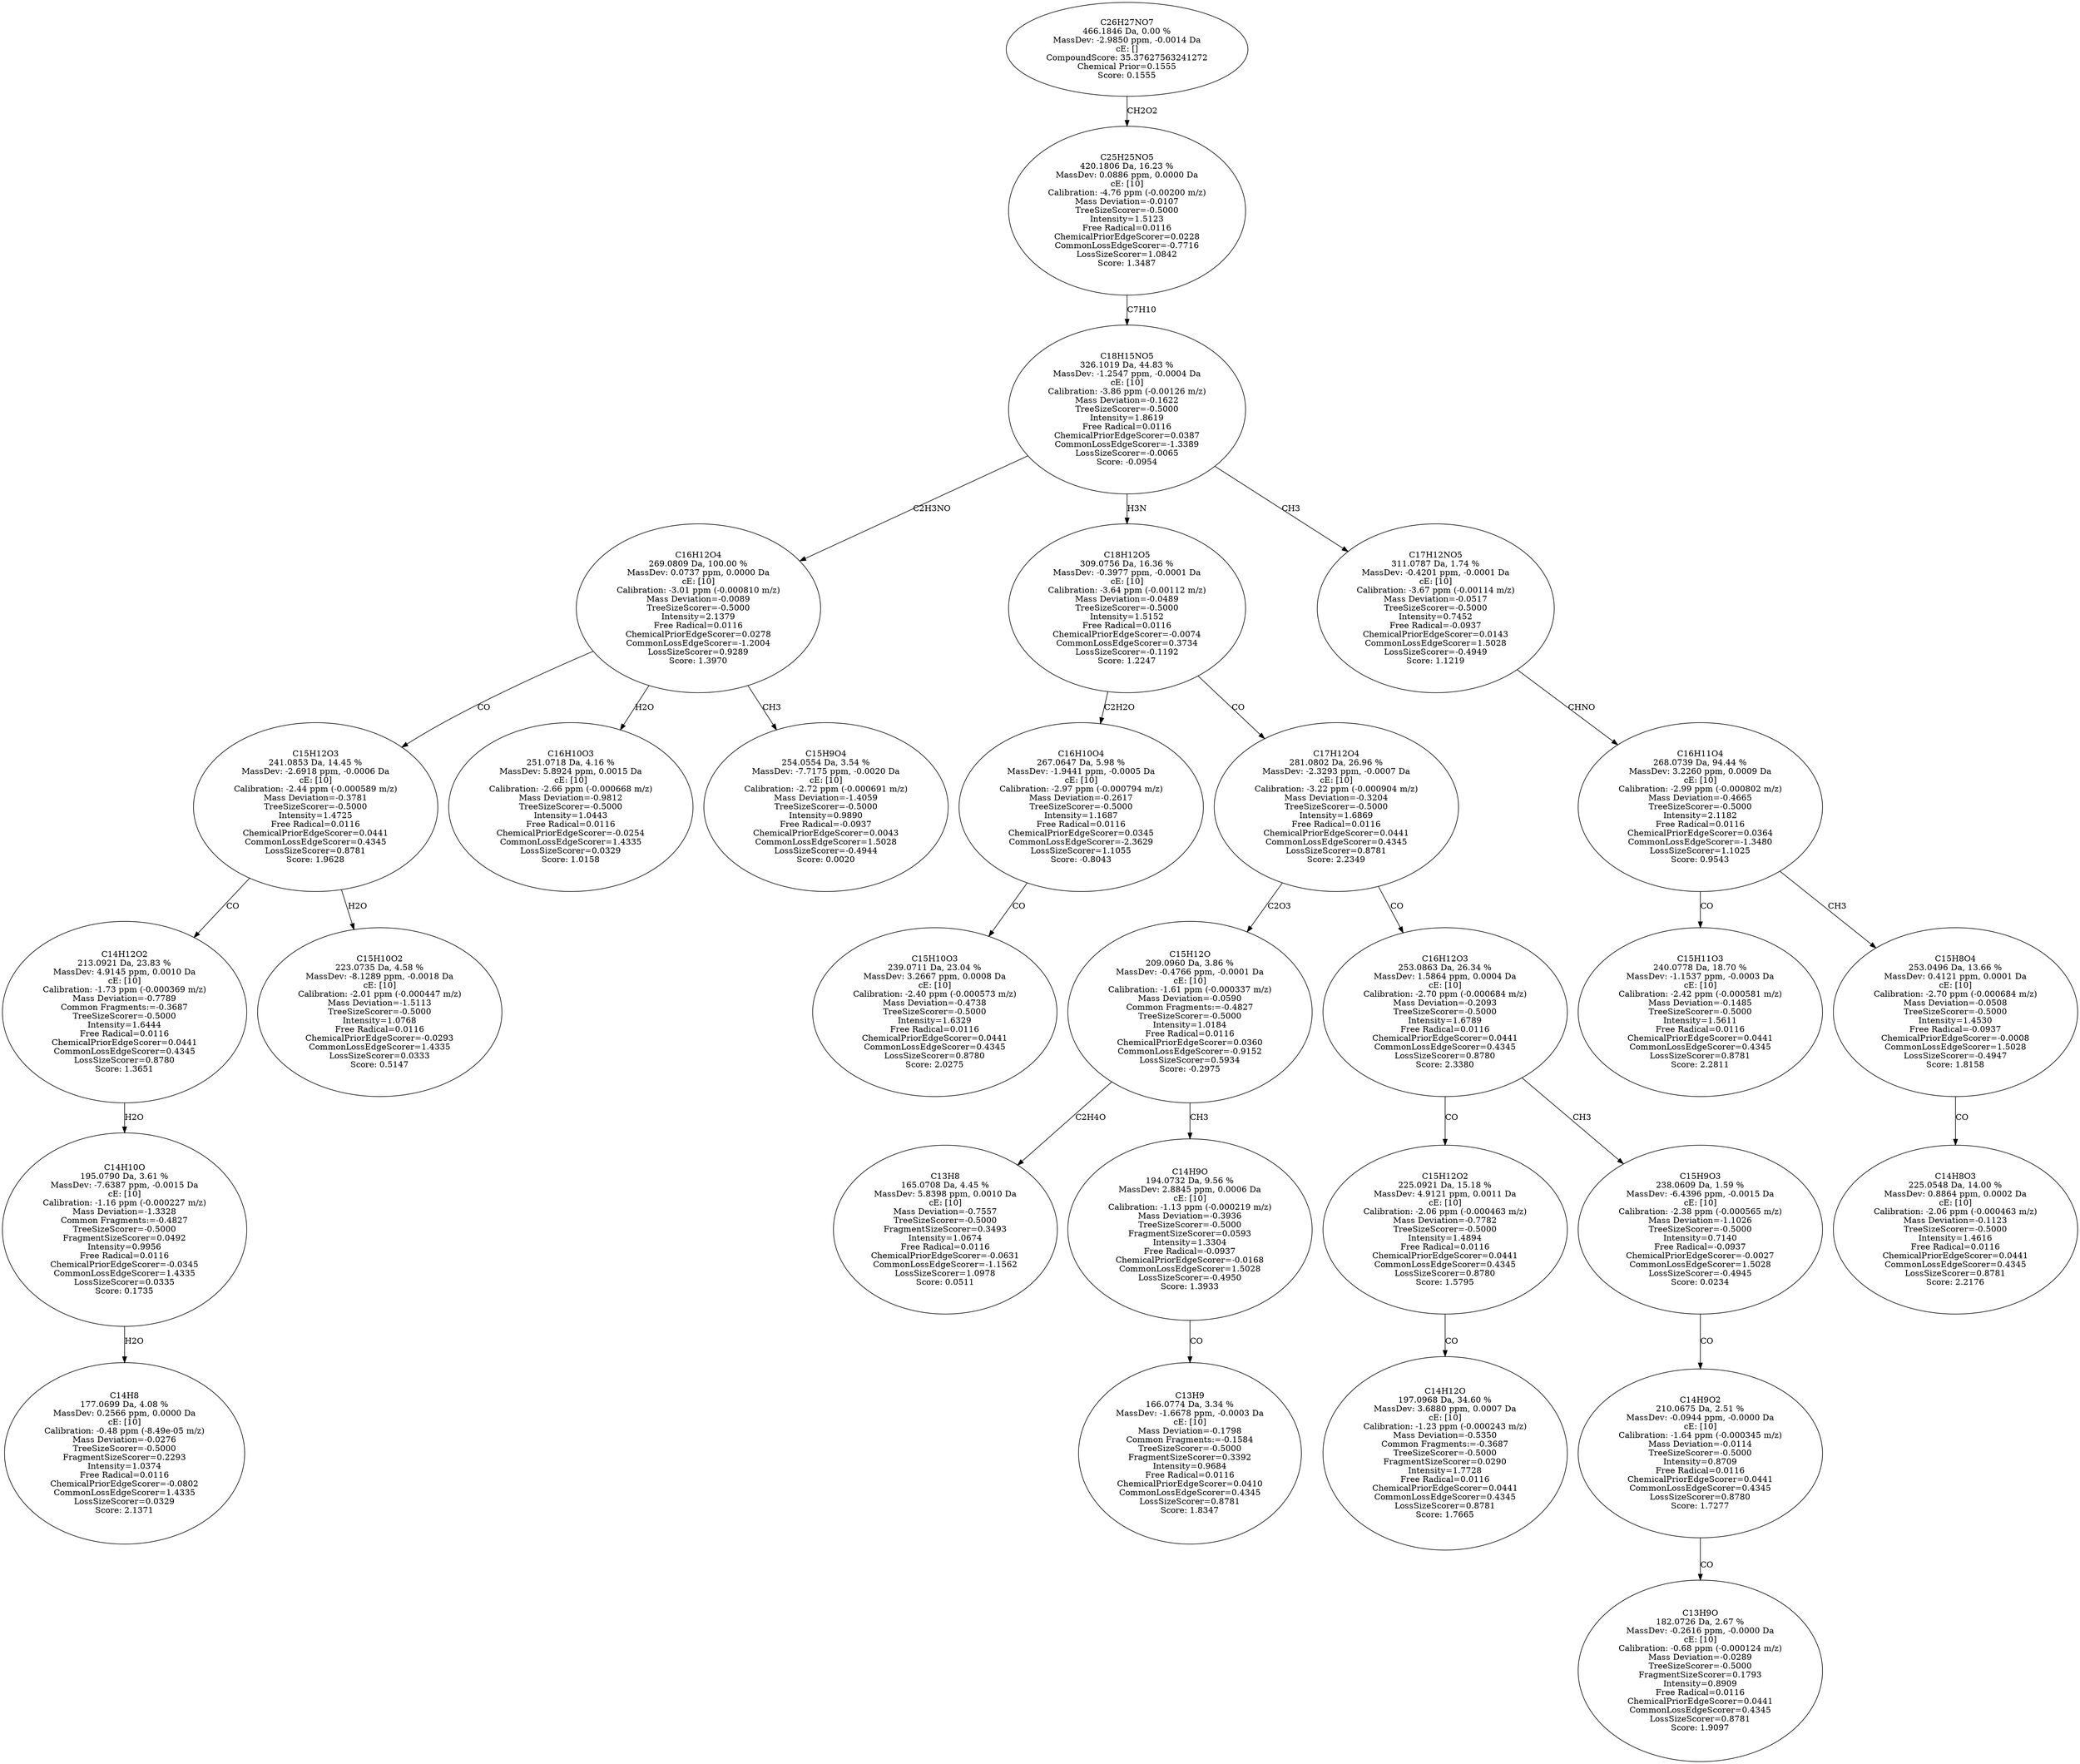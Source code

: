 strict digraph {
v1 [label="C14H8\n177.0699 Da, 4.08 %\nMassDev: 0.2566 ppm, 0.0000 Da\ncE: [10]\nCalibration: -0.48 ppm (-8.49e-05 m/z)\nMass Deviation=-0.0276\nTreeSizeScorer=-0.5000\nFragmentSizeScorer=0.2293\nIntensity=1.0374\nFree Radical=0.0116\nChemicalPriorEdgeScorer=-0.0802\nCommonLossEdgeScorer=1.4335\nLossSizeScorer=0.0329\nScore: 2.1371"];
v2 [label="C14H10O\n195.0790 Da, 3.61 %\nMassDev: -7.6387 ppm, -0.0015 Da\ncE: [10]\nCalibration: -1.16 ppm (-0.000227 m/z)\nMass Deviation=-1.3328\nCommon Fragments:=-0.4827\nTreeSizeScorer=-0.5000\nFragmentSizeScorer=0.0492\nIntensity=0.9956\nFree Radical=0.0116\nChemicalPriorEdgeScorer=-0.0345\nCommonLossEdgeScorer=1.4335\nLossSizeScorer=0.0335\nScore: 0.1735"];
v3 [label="C14H12O2\n213.0921 Da, 23.83 %\nMassDev: 4.9145 ppm, 0.0010 Da\ncE: [10]\nCalibration: -1.73 ppm (-0.000369 m/z)\nMass Deviation=-0.7789\nCommon Fragments:=-0.3687\nTreeSizeScorer=-0.5000\nIntensity=1.6444\nFree Radical=0.0116\nChemicalPriorEdgeScorer=0.0441\nCommonLossEdgeScorer=0.4345\nLossSizeScorer=0.8780\nScore: 1.3651"];
v4 [label="C15H10O2\n223.0735 Da, 4.58 %\nMassDev: -8.1289 ppm, -0.0018 Da\ncE: [10]\nCalibration: -2.01 ppm (-0.000447 m/z)\nMass Deviation=-1.5113\nTreeSizeScorer=-0.5000\nIntensity=1.0768\nFree Radical=0.0116\nChemicalPriorEdgeScorer=-0.0293\nCommonLossEdgeScorer=1.4335\nLossSizeScorer=0.0333\nScore: 0.5147"];
v5 [label="C15H12O3\n241.0853 Da, 14.45 %\nMassDev: -2.6918 ppm, -0.0006 Da\ncE: [10]\nCalibration: -2.44 ppm (-0.000589 m/z)\nMass Deviation=-0.3781\nTreeSizeScorer=-0.5000\nIntensity=1.4725\nFree Radical=0.0116\nChemicalPriorEdgeScorer=0.0441\nCommonLossEdgeScorer=0.4345\nLossSizeScorer=0.8781\nScore: 1.9628"];
v6 [label="C16H10O3\n251.0718 Da, 4.16 %\nMassDev: 5.8924 ppm, 0.0015 Da\ncE: [10]\nCalibration: -2.66 ppm (-0.000668 m/z)\nMass Deviation=-0.9812\nTreeSizeScorer=-0.5000\nIntensity=1.0443\nFree Radical=0.0116\nChemicalPriorEdgeScorer=-0.0254\nCommonLossEdgeScorer=1.4335\nLossSizeScorer=0.0329\nScore: 1.0158"];
v7 [label="C15H9O4\n254.0554 Da, 3.54 %\nMassDev: -7.7175 ppm, -0.0020 Da\ncE: [10]\nCalibration: -2.72 ppm (-0.000691 m/z)\nMass Deviation=-1.4059\nTreeSizeScorer=-0.5000\nIntensity=0.9890\nFree Radical=-0.0937\nChemicalPriorEdgeScorer=0.0043\nCommonLossEdgeScorer=1.5028\nLossSizeScorer=-0.4944\nScore: 0.0020"];
v8 [label="C16H12O4\n269.0809 Da, 100.00 %\nMassDev: 0.0737 ppm, 0.0000 Da\ncE: [10]\nCalibration: -3.01 ppm (-0.000810 m/z)\nMass Deviation=-0.0089\nTreeSizeScorer=-0.5000\nIntensity=2.1379\nFree Radical=0.0116\nChemicalPriorEdgeScorer=0.0278\nCommonLossEdgeScorer=-1.2004\nLossSizeScorer=0.9289\nScore: 1.3970"];
v9 [label="C15H10O3\n239.0711 Da, 23.04 %\nMassDev: 3.2667 ppm, 0.0008 Da\ncE: [10]\nCalibration: -2.40 ppm (-0.000573 m/z)\nMass Deviation=-0.4738\nTreeSizeScorer=-0.5000\nIntensity=1.6329\nFree Radical=0.0116\nChemicalPriorEdgeScorer=0.0441\nCommonLossEdgeScorer=0.4345\nLossSizeScorer=0.8780\nScore: 2.0275"];
v10 [label="C16H10O4\n267.0647 Da, 5.98 %\nMassDev: -1.9441 ppm, -0.0005 Da\ncE: [10]\nCalibration: -2.97 ppm (-0.000794 m/z)\nMass Deviation=-0.2617\nTreeSizeScorer=-0.5000\nIntensity=1.1687\nFree Radical=0.0116\nChemicalPriorEdgeScorer=0.0345\nCommonLossEdgeScorer=-2.3629\nLossSizeScorer=1.1055\nScore: -0.8043"];
v11 [label="C13H8\n165.0708 Da, 4.45 %\nMassDev: 5.8398 ppm, 0.0010 Da\ncE: [10]\nMass Deviation=-0.7557\nTreeSizeScorer=-0.5000\nFragmentSizeScorer=0.3493\nIntensity=1.0674\nFree Radical=0.0116\nChemicalPriorEdgeScorer=-0.0631\nCommonLossEdgeScorer=-1.1562\nLossSizeScorer=1.0978\nScore: 0.0511"];
v12 [label="C13H9\n166.0774 Da, 3.34 %\nMassDev: -1.6678 ppm, -0.0003 Da\ncE: [10]\nMass Deviation=-0.1798\nCommon Fragments:=-0.1584\nTreeSizeScorer=-0.5000\nFragmentSizeScorer=0.3392\nIntensity=0.9684\nFree Radical=0.0116\nChemicalPriorEdgeScorer=0.0410\nCommonLossEdgeScorer=0.4345\nLossSizeScorer=0.8781\nScore: 1.8347"];
v13 [label="C14H9O\n194.0732 Da, 9.56 %\nMassDev: 2.8845 ppm, 0.0006 Da\ncE: [10]\nCalibration: -1.13 ppm (-0.000219 m/z)\nMass Deviation=-0.3936\nTreeSizeScorer=-0.5000\nFragmentSizeScorer=0.0593\nIntensity=1.3304\nFree Radical=-0.0937\nChemicalPriorEdgeScorer=-0.0168\nCommonLossEdgeScorer=1.5028\nLossSizeScorer=-0.4950\nScore: 1.3933"];
v14 [label="C15H12O\n209.0960 Da, 3.86 %\nMassDev: -0.4766 ppm, -0.0001 Da\ncE: [10]\nCalibration: -1.61 ppm (-0.000337 m/z)\nMass Deviation=-0.0590\nCommon Fragments:=-0.4827\nTreeSizeScorer=-0.5000\nIntensity=1.0184\nFree Radical=0.0116\nChemicalPriorEdgeScorer=0.0360\nCommonLossEdgeScorer=-0.9152\nLossSizeScorer=0.5934\nScore: -0.2975"];
v15 [label="C14H12O\n197.0968 Da, 34.60 %\nMassDev: 3.6880 ppm, 0.0007 Da\ncE: [10]\nCalibration: -1.23 ppm (-0.000243 m/z)\nMass Deviation=-0.5350\nCommon Fragments:=-0.3687\nTreeSizeScorer=-0.5000\nFragmentSizeScorer=0.0290\nIntensity=1.7728\nFree Radical=0.0116\nChemicalPriorEdgeScorer=0.0441\nCommonLossEdgeScorer=0.4345\nLossSizeScorer=0.8781\nScore: 1.7665"];
v16 [label="C15H12O2\n225.0921 Da, 15.18 %\nMassDev: 4.9121 ppm, 0.0011 Da\ncE: [10]\nCalibration: -2.06 ppm (-0.000463 m/z)\nMass Deviation=-0.7782\nTreeSizeScorer=-0.5000\nIntensity=1.4894\nFree Radical=0.0116\nChemicalPriorEdgeScorer=0.0441\nCommonLossEdgeScorer=0.4345\nLossSizeScorer=0.8780\nScore: 1.5795"];
v17 [label="C13H9O\n182.0726 Da, 2.67 %\nMassDev: -0.2616 ppm, -0.0000 Da\ncE: [10]\nCalibration: -0.68 ppm (-0.000124 m/z)\nMass Deviation=-0.0289\nTreeSizeScorer=-0.5000\nFragmentSizeScorer=0.1793\nIntensity=0.8909\nFree Radical=0.0116\nChemicalPriorEdgeScorer=0.0441\nCommonLossEdgeScorer=0.4345\nLossSizeScorer=0.8781\nScore: 1.9097"];
v18 [label="C14H9O2\n210.0675 Da, 2.51 %\nMassDev: -0.0944 ppm, -0.0000 Da\ncE: [10]\nCalibration: -1.64 ppm (-0.000345 m/z)\nMass Deviation=-0.0114\nTreeSizeScorer=-0.5000\nIntensity=0.8709\nFree Radical=0.0116\nChemicalPriorEdgeScorer=0.0441\nCommonLossEdgeScorer=0.4345\nLossSizeScorer=0.8780\nScore: 1.7277"];
v19 [label="C15H9O3\n238.0609 Da, 1.59 %\nMassDev: -6.4396 ppm, -0.0015 Da\ncE: [10]\nCalibration: -2.38 ppm (-0.000565 m/z)\nMass Deviation=-1.1026\nTreeSizeScorer=-0.5000\nIntensity=0.7140\nFree Radical=-0.0937\nChemicalPriorEdgeScorer=-0.0027\nCommonLossEdgeScorer=1.5028\nLossSizeScorer=-0.4945\nScore: 0.0234"];
v20 [label="C16H12O3\n253.0863 Da, 26.34 %\nMassDev: 1.5864 ppm, 0.0004 Da\ncE: [10]\nCalibration: -2.70 ppm (-0.000684 m/z)\nMass Deviation=-0.2093\nTreeSizeScorer=-0.5000\nIntensity=1.6789\nFree Radical=0.0116\nChemicalPriorEdgeScorer=0.0441\nCommonLossEdgeScorer=0.4345\nLossSizeScorer=0.8780\nScore: 2.3380"];
v21 [label="C17H12O4\n281.0802 Da, 26.96 %\nMassDev: -2.3293 ppm, -0.0007 Da\ncE: [10]\nCalibration: -3.22 ppm (-0.000904 m/z)\nMass Deviation=-0.3204\nTreeSizeScorer=-0.5000\nIntensity=1.6869\nFree Radical=0.0116\nChemicalPriorEdgeScorer=0.0441\nCommonLossEdgeScorer=0.4345\nLossSizeScorer=0.8781\nScore: 2.2349"];
v22 [label="C18H12O5\n309.0756 Da, 16.36 %\nMassDev: -0.3977 ppm, -0.0001 Da\ncE: [10]\nCalibration: -3.64 ppm (-0.00112 m/z)\nMass Deviation=-0.0489\nTreeSizeScorer=-0.5000\nIntensity=1.5152\nFree Radical=0.0116\nChemicalPriorEdgeScorer=-0.0074\nCommonLossEdgeScorer=0.3734\nLossSizeScorer=-0.1192\nScore: 1.2247"];
v23 [label="C15H11O3\n240.0778 Da, 18.70 %\nMassDev: -1.1537 ppm, -0.0003 Da\ncE: [10]\nCalibration: -2.42 ppm (-0.000581 m/z)\nMass Deviation=-0.1485\nTreeSizeScorer=-0.5000\nIntensity=1.5611\nFree Radical=0.0116\nChemicalPriorEdgeScorer=0.0441\nCommonLossEdgeScorer=0.4345\nLossSizeScorer=0.8781\nScore: 2.2811"];
v24 [label="C14H8O3\n225.0548 Da, 14.00 %\nMassDev: 0.8864 ppm, 0.0002 Da\ncE: [10]\nCalibration: -2.06 ppm (-0.000463 m/z)\nMass Deviation=-0.1123\nTreeSizeScorer=-0.5000\nIntensity=1.4616\nFree Radical=0.0116\nChemicalPriorEdgeScorer=0.0441\nCommonLossEdgeScorer=0.4345\nLossSizeScorer=0.8781\nScore: 2.2176"];
v25 [label="C15H8O4\n253.0496 Da, 13.66 %\nMassDev: 0.4121 ppm, 0.0001 Da\ncE: [10]\nCalibration: -2.70 ppm (-0.000684 m/z)\nMass Deviation=-0.0508\nTreeSizeScorer=-0.5000\nIntensity=1.4530\nFree Radical=-0.0937\nChemicalPriorEdgeScorer=-0.0008\nCommonLossEdgeScorer=1.5028\nLossSizeScorer=-0.4947\nScore: 1.8158"];
v26 [label="C16H11O4\n268.0739 Da, 94.44 %\nMassDev: 3.2260 ppm, 0.0009 Da\ncE: [10]\nCalibration: -2.99 ppm (-0.000802 m/z)\nMass Deviation=-0.4665\nTreeSizeScorer=-0.5000\nIntensity=2.1182\nFree Radical=0.0116\nChemicalPriorEdgeScorer=0.0364\nCommonLossEdgeScorer=-1.3480\nLossSizeScorer=1.1025\nScore: 0.9543"];
v27 [label="C17H12NO5\n311.0787 Da, 1.74 %\nMassDev: -0.4201 ppm, -0.0001 Da\ncE: [10]\nCalibration: -3.67 ppm (-0.00114 m/z)\nMass Deviation=-0.0517\nTreeSizeScorer=-0.5000\nIntensity=0.7452\nFree Radical=-0.0937\nChemicalPriorEdgeScorer=0.0143\nCommonLossEdgeScorer=1.5028\nLossSizeScorer=-0.4949\nScore: 1.1219"];
v28 [label="C18H15NO5\n326.1019 Da, 44.83 %\nMassDev: -1.2547 ppm, -0.0004 Da\ncE: [10]\nCalibration: -3.86 ppm (-0.00126 m/z)\nMass Deviation=-0.1622\nTreeSizeScorer=-0.5000\nIntensity=1.8619\nFree Radical=0.0116\nChemicalPriorEdgeScorer=0.0387\nCommonLossEdgeScorer=-1.3389\nLossSizeScorer=-0.0065\nScore: -0.0954"];
v29 [label="C25H25NO5\n420.1806 Da, 16.23 %\nMassDev: 0.0886 ppm, 0.0000 Da\ncE: [10]\nCalibration: -4.76 ppm (-0.00200 m/z)\nMass Deviation=-0.0107\nTreeSizeScorer=-0.5000\nIntensity=1.5123\nFree Radical=0.0116\nChemicalPriorEdgeScorer=0.0228\nCommonLossEdgeScorer=-0.7716\nLossSizeScorer=1.0842\nScore: 1.3487"];
v30 [label="C26H27NO7\n466.1846 Da, 0.00 %\nMassDev: -2.9850 ppm, -0.0014 Da\ncE: []\nCompoundScore: 35.37627563241272\nChemical Prior=0.1555\nScore: 0.1555"];
v2 -> v1 [label="H2O"];
v3 -> v2 [label="H2O"];
v5 -> v3 [label="CO"];
v5 -> v4 [label="H2O"];
v8 -> v5 [label="CO"];
v8 -> v6 [label="H2O"];
v8 -> v7 [label="CH3"];
v28 -> v8 [label="C2H3NO"];
v10 -> v9 [label="CO"];
v22 -> v10 [label="C2H2O"];
v14 -> v11 [label="C2H4O"];
v13 -> v12 [label="CO"];
v14 -> v13 [label="CH3"];
v21 -> v14 [label="C2O3"];
v16 -> v15 [label="CO"];
v20 -> v16 [label="CO"];
v18 -> v17 [label="CO"];
v19 -> v18 [label="CO"];
v20 -> v19 [label="CH3"];
v21 -> v20 [label="CO"];
v22 -> v21 [label="CO"];
v28 -> v22 [label="H3N"];
v26 -> v23 [label="CO"];
v25 -> v24 [label="CO"];
v26 -> v25 [label="CH3"];
v27 -> v26 [label="CHNO"];
v28 -> v27 [label="CH3"];
v29 -> v28 [label="C7H10"];
v30 -> v29 [label="CH2O2"];
}